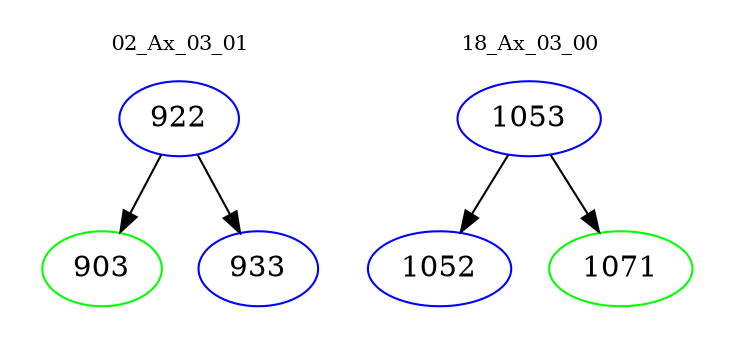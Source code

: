 digraph{
subgraph cluster_0 {
color = white
label = "02_Ax_03_01";
fontsize=10;
T0_922 [label="922", color="blue"]
T0_922 -> T0_903 [color="black"]
T0_903 [label="903", color="green"]
T0_922 -> T0_933 [color="black"]
T0_933 [label="933", color="blue"]
}
subgraph cluster_1 {
color = white
label = "18_Ax_03_00";
fontsize=10;
T1_1053 [label="1053", color="blue"]
T1_1053 -> T1_1052 [color="black"]
T1_1052 [label="1052", color="blue"]
T1_1053 -> T1_1071 [color="black"]
T1_1071 [label="1071", color="green"]
}
}
